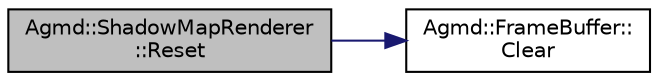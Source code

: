 digraph "Agmd::ShadowMapRenderer::Reset"
{
  edge [fontname="Helvetica",fontsize="10",labelfontname="Helvetica",labelfontsize="10"];
  node [fontname="Helvetica",fontsize="10",shape=record];
  rankdir="LR";
  Node1 [label="Agmd::ShadowMapRenderer\l::Reset",height=0.2,width=0.4,color="black", fillcolor="grey75", style="filled" fontcolor="black"];
  Node1 -> Node2 [color="midnightblue",fontsize="10",style="solid",fontname="Helvetica"];
  Node2 [label="Agmd::FrameBuffer::\lClear",height=0.2,width=0.4,color="black", fillcolor="white", style="filled",URL="$class_agmd_1_1_frame_buffer.html#a2ea4be225c7cfab68f85329022651b80"];
}
